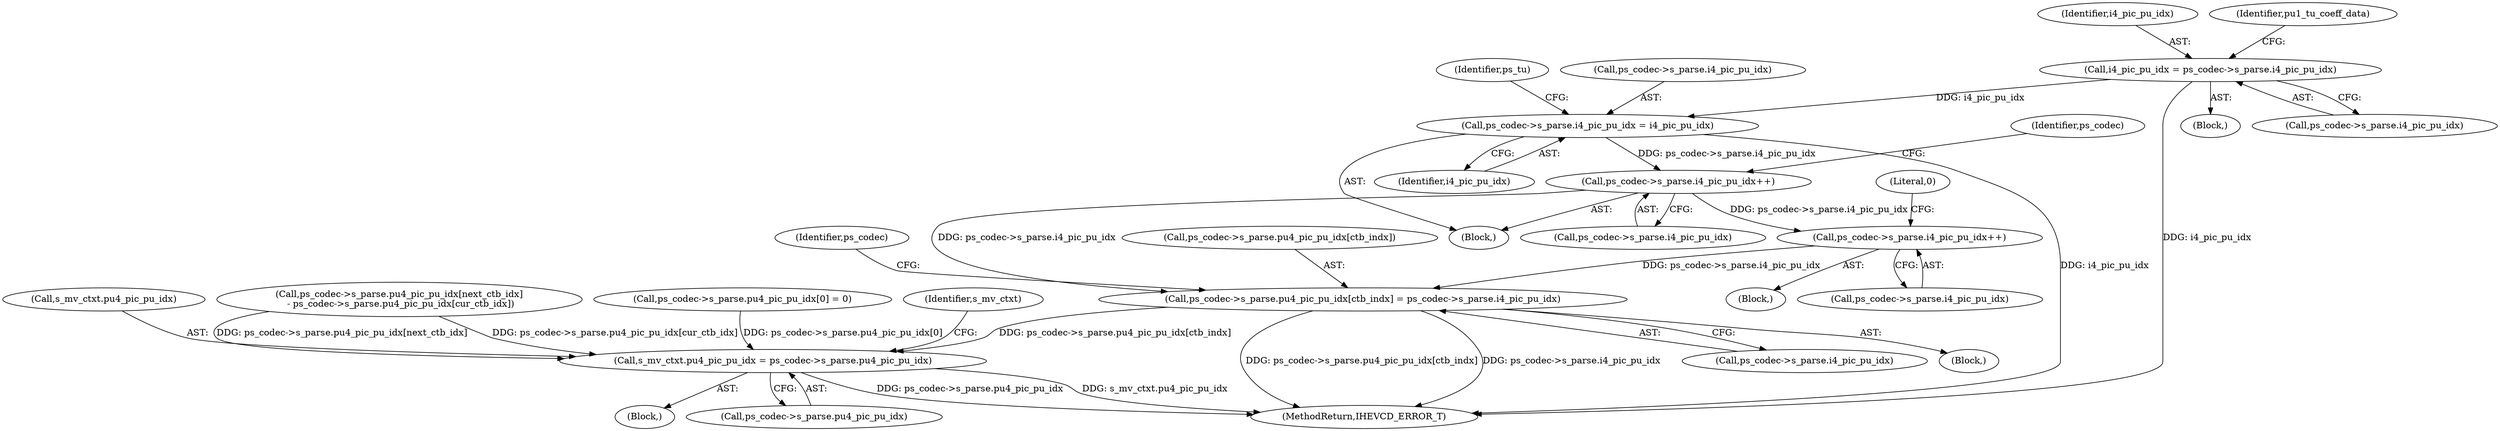 digraph "0_Android_2b9fb0c2074d370a254b35e2489de2d94943578d@array" {
"1002714" [label="(Call,ps_codec->s_parse.pu4_pic_pu_idx[ctb_indx] = ps_codec->s_parse.i4_pic_pu_idx)"];
"1002144" [label="(Call,ps_codec->s_parse.i4_pic_pu_idx++)"];
"1001947" [label="(Call,ps_codec->s_parse.i4_pic_pu_idx = i4_pic_pu_idx)"];
"1001822" [label="(Call,i4_pic_pu_idx = ps_codec->s_parse.i4_pic_pu_idx)"];
"1002391" [label="(Call,ps_codec->s_parse.i4_pic_pu_idx++)"];
"1003479" [label="(Call,s_mv_ctxt.pu4_pic_pu_idx = ps_codec->s_parse.pu4_pic_pu_idx)"];
"1003362" [label="(Call,ps_codec->s_parse.pu4_pic_pu_idx[next_ctb_idx]\n - ps_codec->s_parse.pu4_pic_pu_idx[cur_ctb_idx])"];
"1001786" [label="(Block,)"];
"1002714" [label="(Call,ps_codec->s_parse.pu4_pic_pu_idx[ctb_indx] = ps_codec->s_parse.i4_pic_pu_idx)"];
"1001956" [label="(Identifier,ps_tu)"];
"1001822" [label="(Call,i4_pic_pu_idx = ps_codec->s_parse.i4_pic_pu_idx)"];
"1003490" [label="(Identifier,s_mv_ctxt)"];
"1001823" [label="(Identifier,i4_pic_pu_idx)"];
"1002392" [label="(Call,ps_codec->s_parse.i4_pic_pu_idx)"];
"1002144" [label="(Call,ps_codec->s_parse.i4_pic_pu_idx++)"];
"1001947" [label="(Call,ps_codec->s_parse.i4_pic_pu_idx = i4_pic_pu_idx)"];
"1003480" [label="(Call,s_mv_ctxt.pu4_pic_pu_idx)"];
"1003412" [label="(Block,)"];
"1002391" [label="(Call,ps_codec->s_parse.i4_pic_pu_idx++)"];
"1001948" [label="(Call,ps_codec->s_parse.i4_pic_pu_idx)"];
"1002164" [label="(Block,)"];
"1005291" [label="(MethodReturn,IHEVCD_ERROR_T)"];
"1002399" [label="(Literal,0)"];
"1001953" [label="(Identifier,i4_pic_pu_idx)"];
"1002585" [label="(Block,)"];
"1002715" [label="(Call,ps_codec->s_parse.pu4_pic_pu_idx[ctb_indx])"];
"1002152" [label="(Identifier,ps_codec)"];
"1001871" [label="(Block,)"];
"1002730" [label="(Identifier,ps_codec)"];
"1002145" [label="(Call,ps_codec->s_parse.i4_pic_pu_idx)"];
"1001831" [label="(Identifier,pu1_tu_coeff_data)"];
"1002722" [label="(Call,ps_codec->s_parse.i4_pic_pu_idx)"];
"1003479" [label="(Call,s_mv_ctxt.pu4_pic_pu_idx = ps_codec->s_parse.pu4_pic_pu_idx)"];
"1001824" [label="(Call,ps_codec->s_parse.i4_pic_pu_idx)"];
"1000526" [label="(Call,ps_codec->s_parse.pu4_pic_pu_idx[0] = 0)"];
"1003483" [label="(Call,ps_codec->s_parse.pu4_pic_pu_idx)"];
"1002714" -> "1002585"  [label="AST: "];
"1002714" -> "1002722"  [label="CFG: "];
"1002715" -> "1002714"  [label="AST: "];
"1002722" -> "1002714"  [label="AST: "];
"1002730" -> "1002714"  [label="CFG: "];
"1002714" -> "1005291"  [label="DDG: ps_codec->s_parse.pu4_pic_pu_idx[ctb_indx]"];
"1002714" -> "1005291"  [label="DDG: ps_codec->s_parse.i4_pic_pu_idx"];
"1002144" -> "1002714"  [label="DDG: ps_codec->s_parse.i4_pic_pu_idx"];
"1002391" -> "1002714"  [label="DDG: ps_codec->s_parse.i4_pic_pu_idx"];
"1002714" -> "1003479"  [label="DDG: ps_codec->s_parse.pu4_pic_pu_idx[ctb_indx]"];
"1002144" -> "1001871"  [label="AST: "];
"1002144" -> "1002145"  [label="CFG: "];
"1002145" -> "1002144"  [label="AST: "];
"1002152" -> "1002144"  [label="CFG: "];
"1001947" -> "1002144"  [label="DDG: ps_codec->s_parse.i4_pic_pu_idx"];
"1002144" -> "1002391"  [label="DDG: ps_codec->s_parse.i4_pic_pu_idx"];
"1001947" -> "1001871"  [label="AST: "];
"1001947" -> "1001953"  [label="CFG: "];
"1001948" -> "1001947"  [label="AST: "];
"1001953" -> "1001947"  [label="AST: "];
"1001956" -> "1001947"  [label="CFG: "];
"1001947" -> "1005291"  [label="DDG: i4_pic_pu_idx"];
"1001822" -> "1001947"  [label="DDG: i4_pic_pu_idx"];
"1001822" -> "1001786"  [label="AST: "];
"1001822" -> "1001824"  [label="CFG: "];
"1001823" -> "1001822"  [label="AST: "];
"1001824" -> "1001822"  [label="AST: "];
"1001831" -> "1001822"  [label="CFG: "];
"1001822" -> "1005291"  [label="DDG: i4_pic_pu_idx"];
"1002391" -> "1002164"  [label="AST: "];
"1002391" -> "1002392"  [label="CFG: "];
"1002392" -> "1002391"  [label="AST: "];
"1002399" -> "1002391"  [label="CFG: "];
"1003479" -> "1003412"  [label="AST: "];
"1003479" -> "1003483"  [label="CFG: "];
"1003480" -> "1003479"  [label="AST: "];
"1003483" -> "1003479"  [label="AST: "];
"1003490" -> "1003479"  [label="CFG: "];
"1003479" -> "1005291"  [label="DDG: ps_codec->s_parse.pu4_pic_pu_idx"];
"1003479" -> "1005291"  [label="DDG: s_mv_ctxt.pu4_pic_pu_idx"];
"1003362" -> "1003479"  [label="DDG: ps_codec->s_parse.pu4_pic_pu_idx[next_ctb_idx]"];
"1003362" -> "1003479"  [label="DDG: ps_codec->s_parse.pu4_pic_pu_idx[cur_ctb_idx]"];
"1000526" -> "1003479"  [label="DDG: ps_codec->s_parse.pu4_pic_pu_idx[0]"];
}
